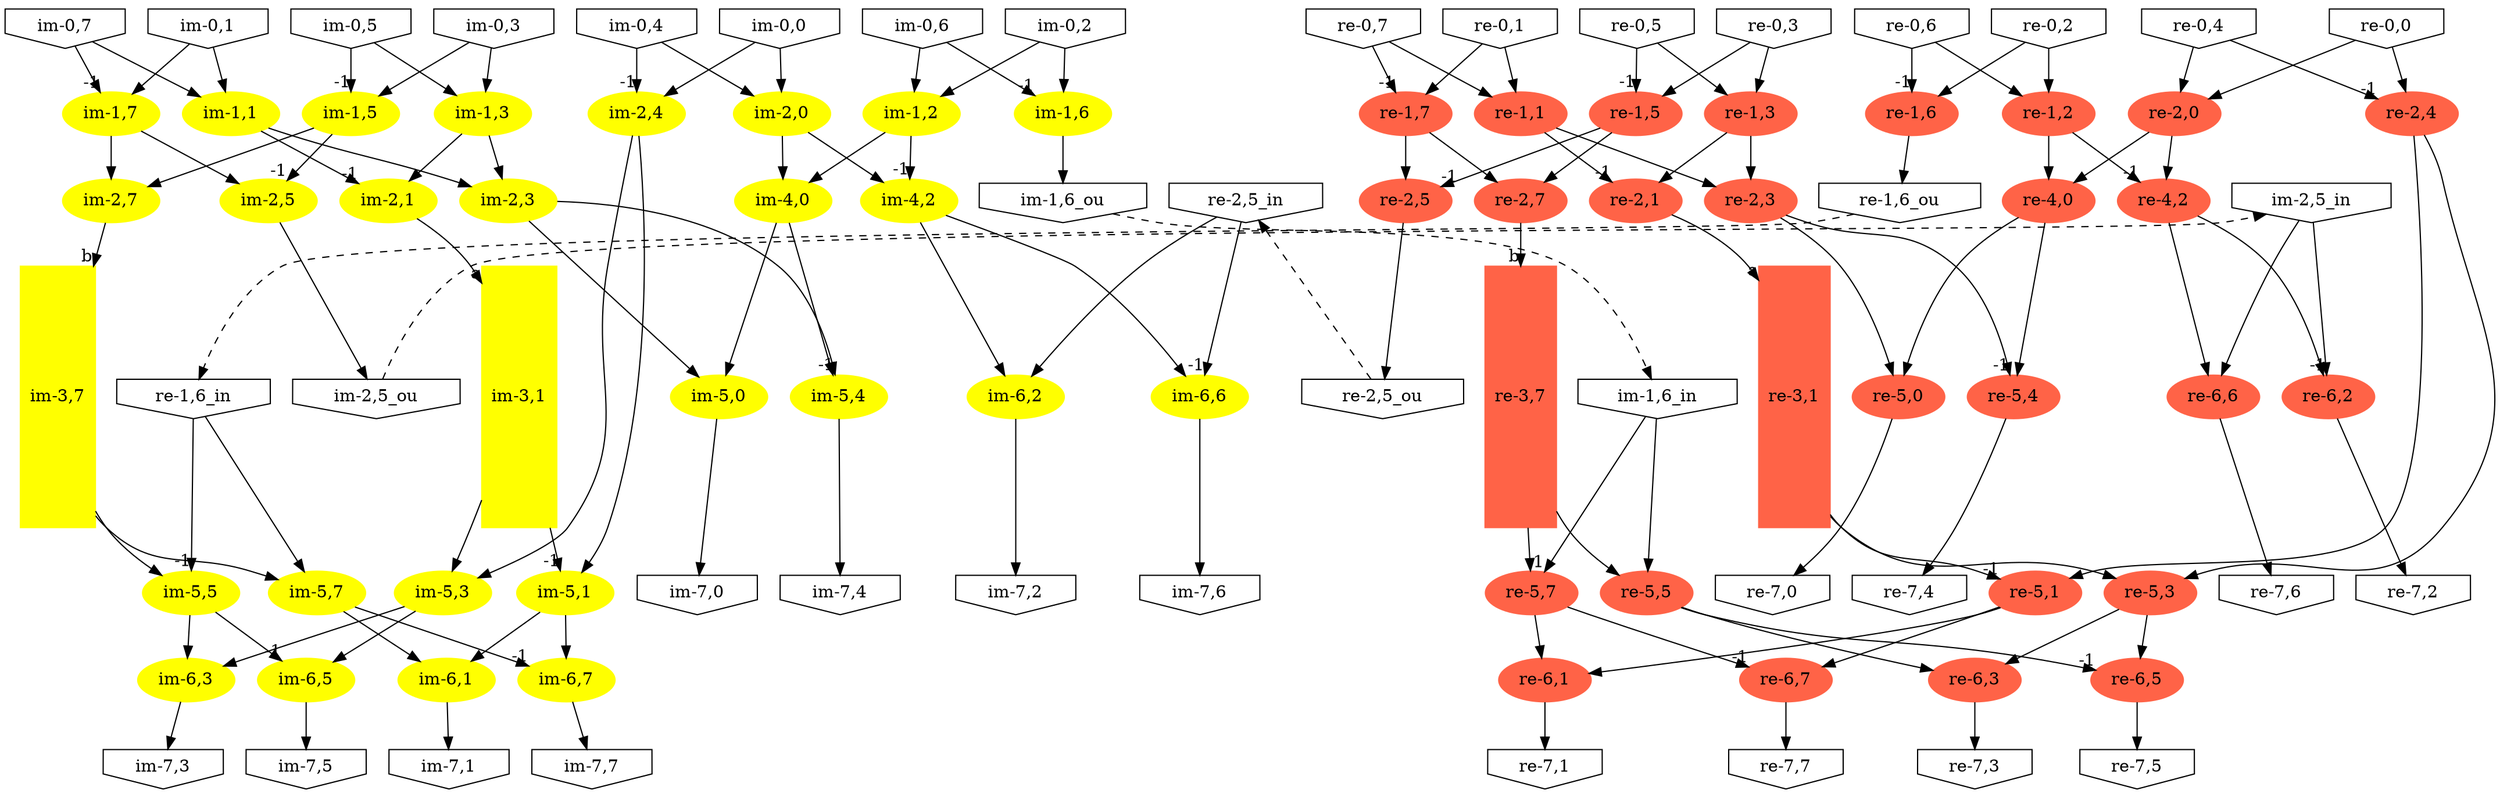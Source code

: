 digraph g
{

  /* list of nodes */
  "im-0,0" [shape="invhouse"];
  "im-0,1" [shape="invhouse"];
  "im-0,2" [shape="invhouse"];
  "im-0,3" [shape="invhouse"];
  "im-0,4" [shape="invhouse"];
  "im-0,5" [shape="invhouse"];
  "im-0,6" [shape="invhouse"];
  "im-0,7" [shape="invhouse"];
  "im-1,1" [color="yellow",fontcolor="black",shape="oval",style="filled"];
  "im-1,2" [color="yellow",fontcolor="black",shape="oval",style="filled"];
  "im-1,3" [color="yellow",fontcolor="black",shape="oval",style="filled"];
  "im-1,5" [color="yellow",fontcolor="black",shape="oval",style="filled"];
  "im-1,6" [color="yellow",fontcolor="black",shape="oval",style="filled"];
  "im-1,6_in" [shape="invhouse"];
  "im-1,6_ou" [shape="invhouse"];
  "im-1,7" [color="yellow",fontcolor="black",shape="oval",style="filled"];
  "im-2,0" [color="yellow",fontcolor="black",shape="oval",style="filled"];
  "im-2,1" [color="yellow",fontcolor="black",shape="oval",style="filled"];
  "im-2,3" [color="yellow",fontcolor="black",shape="oval",style="filled"];
  "im-2,4" [color="yellow",fontcolor="black",shape="oval",style="filled"];
  "im-2,5" [color="yellow",fontcolor="black",shape="oval",style="filled"];
  "im-2,5_in" [shape="invhouse"];
  "im-2,5_ou" [shape="invhouse"];
  "im-2,7" [color="yellow",fontcolor="black",shape="oval",style="filled"];
  "im-3,1" [color="yellow",fontcolor="black",height="3",shape="box",style="filled"];
  "im-3,7" [color="yellow",fontcolor="black",height="3",shape="box",style="filled"];
  "im-4,0" [color="yellow",fontcolor="black",shape="oval",style="filled"];
  "im-4,2" [color="yellow",fontcolor="black",shape="oval",style="filled"];
  "im-5,0" [color="yellow",fontcolor="black",shape="oval",style="filled"];
  "im-5,1" [color="yellow",fontcolor="black",shape="oval",style="filled"];
  "im-5,3" [color="yellow",fontcolor="black",shape="oval",style="filled"];
  "im-5,4" [color="yellow",fontcolor="black",shape="oval",style="filled"];
  "im-5,5" [color="yellow",fontcolor="black",shape="oval",style="filled"];
  "im-5,7" [color="yellow",fontcolor="black",shape="oval",style="filled"];
  "im-6,1" [color="yellow",fontcolor="black",shape="oval",style="filled"];
  "im-6,2" [color="yellow",fontcolor="black",shape="oval",style="filled"];
  "im-6,3" [color="yellow",fontcolor="black",shape="oval",style="filled"];
  "im-6,5" [color="yellow",fontcolor="black",shape="oval",style="filled"];
  "im-6,6" [color="yellow",fontcolor="black",shape="oval",style="filled"];
  "im-6,7" [color="yellow",fontcolor="black",shape="oval",style="filled"];
  "im-7,0" [shape="invhouse"];
  "im-7,1" [shape="invhouse"];
  "im-7,2" [shape="invhouse"];
  "im-7,3" [shape="invhouse"];
  "im-7,4" [shape="invhouse"];
  "im-7,5" [shape="invhouse"];
  "im-7,6" [shape="invhouse"];
  "im-7,7" [shape="invhouse"];
  "re-0,0" [shape="invhouse"];
  "re-0,1" [shape="invhouse"];
  "re-0,2" [shape="invhouse"];
  "re-0,3" [shape="invhouse"];
  "re-0,4" [shape="invhouse"];
  "re-0,5" [shape="invhouse"];
  "re-0,6" [shape="invhouse"];
  "re-0,7" [shape="invhouse"];
  "re-1,1" [color="tomato",fontcolor="black",shape="oval",style="filled"];
  "re-1,2" [color="tomato",fontcolor="black",shape="oval",style="filled"];
  "re-1,3" [color="tomato",fontcolor="black",shape="oval",style="filled"];
  "re-1,5" [color="tomato",fontcolor="black",shape="oval",style="filled"];
  "re-1,6" [color="tomato",fontcolor="black",shape="oval",style="filled"];
  "re-1,6_in" [shape="invhouse"];
  "re-1,6_ou" [shape="invhouse"];
  "re-1,7" [color="tomato",fontcolor="black",shape="oval",style="filled"];
  "re-2,0" [color="tomato",fontcolor="black",shape="oval",style="filled"];
  "re-2,1" [color="tomato",fontcolor="black",shape="oval",style="filled"];
  "re-2,3" [color="tomato",fontcolor="black",shape="oval",style="filled"];
  "re-2,4" [color="tomato",fontcolor="black",shape="oval",style="filled"];
  "re-2,5" [color="tomato",fontcolor="black",shape="oval",style="filled"];
  "re-2,5_in" [shape="invhouse"];
  "re-2,5_ou" [shape="invhouse"];
  "re-2,7" [color="tomato",fontcolor="black",shape="oval",style="filled"];
  "re-3,1" [color="tomato",fontcolor="black",height="3",shape="box",style="filled"];
  "re-3,7" [color="tomato",fontcolor="black",height="3",shape="box",style="filled"];
  "re-4,0" [color="tomato",fontcolor="black",shape="oval",style="filled"];
  "re-4,2" [color="tomato",fontcolor="black",shape="oval",style="filled"];
  "re-5,0" [color="tomato",fontcolor="black",shape="oval",style="filled"];
  "re-5,1" [color="tomato",fontcolor="black",shape="oval",style="filled"];
  "re-5,3" [color="tomato",fontcolor="black",shape="oval",style="filled"];
  "re-5,4" [color="tomato",fontcolor="black",shape="oval",style="filled"];
  "re-5,5" [color="tomato",fontcolor="black",shape="oval",style="filled"];
  "re-5,7" [color="tomato",fontcolor="black",shape="oval",style="filled"];
  "re-6,1" [color="tomato",fontcolor="black",shape="oval",style="filled"];
  "re-6,2" [color="tomato",fontcolor="black",shape="oval",style="filled"];
  "re-6,3" [color="tomato",fontcolor="black",shape="oval",style="filled"];
  "re-6,5" [color="tomato",fontcolor="black",shape="oval",style="filled"];
  "re-6,6" [color="tomato",fontcolor="black",shape="oval",style="filled"];
  "re-6,7" [color="tomato",fontcolor="black",shape="oval",style="filled"];
  "re-7,0" [shape="invhouse"];
  "re-7,1" [shape="invhouse"];
  "re-7,2" [shape="invhouse"];
  "re-7,3" [shape="invhouse"];
  "re-7,4" [shape="invhouse"];
  "re-7,5" [shape="invhouse"];
  "re-7,6" [shape="invhouse"];
  "re-7,7" [shape="invhouse"];

  /* list of edges */
  "im-0,0" -> "im-2,0";
  "im-0,0" -> "im-2,4";
  "im-0,1" -> "im-1,1";
  "im-0,1" -> "im-1,7";
  "im-0,2" -> "im-1,2";
  "im-0,2" -> "im-1,6";
  "im-0,3" -> "im-1,3";
  "im-0,3" -> "im-1,5";
  "im-0,4" -> "im-2,0";
  "im-0,4" -> "im-2,4" [headlabel = "-1"];
  "im-0,5" -> "im-1,3";
  "im-0,5" -> "im-1,5" [headlabel = "-1"];
  "im-0,6" -> "im-1,2";
  "im-0,6" -> "im-1,6" [headlabel = "-1"];
  "im-0,7" -> "im-1,1";
  "im-0,7" -> "im-1,7" [headlabel = "-1"];
  "im-1,1" -> "im-2,1" [headlabel = "-1"];
  "im-1,1" -> "im-2,3";
  "im-1,2" -> "im-4,0";
  "im-1,2" -> "im-4,2" [headlabel = "-1"];
  "im-1,3" -> "im-2,1";
  "im-1,3" -> "im-2,3";
  "im-1,5" -> "im-2,5" [headlabel = "-1"];
  "im-1,5" -> "im-2,7";
  "im-1,6_in" -> "re-5,5";
  "im-1,6_in" -> "re-5,7" [headlabel = "-1"];
  "im-1,6_ou" -> "im-1,6_in" [constraint = "false",style = "dashed"];
  "im-1,6" -> "im-1,6_ou";
  "im-1,7" -> "im-2,5";
  "im-1,7" -> "im-2,7";
  "im-2,0" -> "im-4,0";
  "im-2,0" -> "im-4,2";
  "im-2,1" -> "im-3,1" [headlabel = "a"];
  "im-2,3" -> "im-5,0";
  "im-2,3" -> "im-5,4" [headlabel = "-1"];
  "im-2,4" -> "im-5,1";
  "im-2,4" -> "im-5,3";
  "im-2,5_in" -> "re-6,2" [headlabel = "-1"];
  "im-2,5_in" -> "re-6,6";
  "im-2,5_ou" -> "im-2,5_in" [constraint = "false",style = "dashed"];
  "im-2,5" -> "im-2,5_ou";
  "im-2,7" -> "im-3,7" [headlabel = "b"];
  "im-3,1" -> "im-5,1" [headlabel = "-1"];
  "im-3,1" -> "im-5,3";
  "im-3,7" -> "im-5,5";
  "im-3,7" -> "im-5,7";
  "im-4,0" -> "im-5,0";
  "im-4,0" -> "im-5,4";
  "im-4,2" -> "im-6,2";
  "im-4,2" -> "im-6,6";
  "im-5,0" -> "im-7,0";
  "im-5,1" -> "im-6,1";
  "im-5,1" -> "im-6,7";
  "im-5,3" -> "im-6,3";
  "im-5,3" -> "im-6,5";
  "im-5,4" -> "im-7,4";
  "im-5,5" -> "im-6,3";
  "im-5,5" -> "im-6,5" [headlabel = "-1"];
  "im-5,7" -> "im-6,1";
  "im-5,7" -> "im-6,7" [headlabel = "-1"];
  "im-6,1" -> "im-7,1";
  "im-6,2" -> "im-7,2";
  "im-6,3" -> "im-7,3";
  "im-6,5" -> "im-7,5";
  "im-6,6" -> "im-7,6";
  "im-6,7" -> "im-7,7";
  "re-0,0" -> "re-2,0";
  "re-0,0" -> "re-2,4";
  "re-0,1" -> "re-1,1";
  "re-0,1" -> "re-1,7";
  "re-0,2" -> "re-1,2";
  "re-0,2" -> "re-1,6";
  "re-0,3" -> "re-1,3";
  "re-0,3" -> "re-1,5";
  "re-0,4" -> "re-2,0";
  "re-0,4" -> "re-2,4" [headlabel = "-1"];
  "re-0,5" -> "re-1,3";
  "re-0,5" -> "re-1,5" [headlabel = "-1"];
  "re-0,6" -> "re-1,2";
  "re-0,6" -> "re-1,6" [headlabel = "-1"];
  "re-0,7" -> "re-1,1";
  "re-0,7" -> "re-1,7" [headlabel = "-1"];
  "re-1,1" -> "re-2,1" [headlabel = "-1"];
  "re-1,1" -> "re-2,3";
  "re-1,2" -> "re-4,0";
  "re-1,2" -> "re-4,2" [headlabel = "-1"];
  "re-1,3" -> "re-2,1";
  "re-1,3" -> "re-2,3";
  "re-1,5" -> "re-2,5" [headlabel = "-1"];
  "re-1,5" -> "re-2,7";
  "re-1,6_in" -> "im-5,5" [headlabel = "-1"];
  "re-1,6_in" -> "im-5,7";
  "re-1,6_ou" -> "re-1,6_in" [constraint = "false",style = "dashed"];
  "re-1,6" -> "re-1,6_ou";
  "re-1,7" -> "re-2,5";
  "re-1,7" -> "re-2,7";
  "re-2,0" -> "re-4,0";
  "re-2,0" -> "re-4,2";
  "re-2,1" -> "re-3,1" [headlabel = "a"];
  "re-2,3" -> "re-5,0";
  "re-2,3" -> "re-5,4" [headlabel = "-1"];
  "re-2,4" -> "re-5,1";
  "re-2,4" -> "re-5,3";
  "re-2,5_in" -> "im-6,2";
  "re-2,5_in" -> "im-6,6" [headlabel = "-1"];
  "re-2,5_ou" -> "re-2,5_in" [constraint = "false",style = "dashed"];
  "re-2,5" -> "re-2,5_ou";
  "re-2,7" -> "re-3,7" [headlabel = "b"];
  "re-3,1" -> "re-5,1" [headlabel = "-1"];
  "re-3,1" -> "re-5,3";
  "re-3,7" -> "re-5,5";
  "re-3,7" -> "re-5,7";
  "re-4,0" -> "re-5,0";
  "re-4,0" -> "re-5,4";
  "re-4,2" -> "re-6,2";
  "re-4,2" -> "re-6,6";
  "re-5,0" -> "re-7,0";
  "re-5,1" -> "re-6,1";
  "re-5,1" -> "re-6,7";
  "re-5,3" -> "re-6,3";
  "re-5,3" -> "re-6,5";
  "re-5,4" -> "re-7,4";
  "re-5,5" -> "re-6,3";
  "re-5,5" -> "re-6,5" [headlabel = "-1"];
  "re-5,7" -> "re-6,1";
  "re-5,7" -> "re-6,7" [headlabel = "-1"];
  "re-6,1" -> "re-7,1";
  "re-6,2" -> "re-7,2";
  "re-6,3" -> "re-7,3";
  "re-6,5" -> "re-7,5";
  "re-6,6" -> "re-7,6";
  "re-6,7" -> "re-7,7";
}
